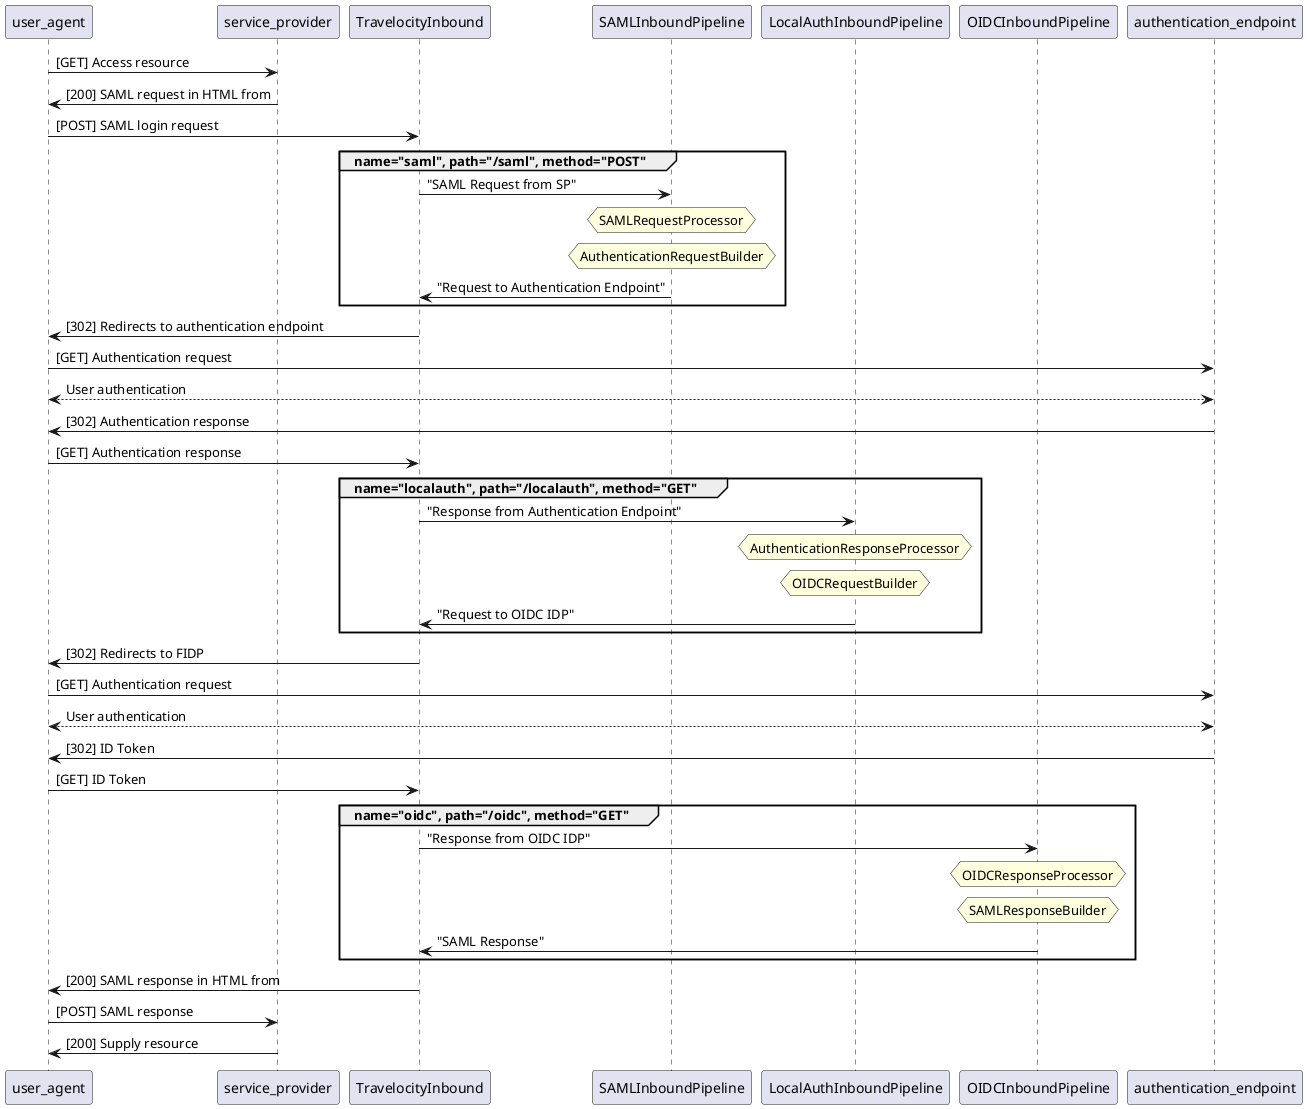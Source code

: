 @startuml

participant user_agent
participant service_provider
participant TravelocityInbound
participant SAMLInboundPipeline
participant LocalAuthInboundPipeline
participant OIDCInboundPipeline
participant authentication_endpoint

user_agent -> service_provider : [GET] Access resource
service_provider -> user_agent : [200] SAML request in HTML from
user_agent -> TravelocityInbound : [POST] SAML login request

group name="saml", path="/saml", method="POST"
    TravelocityInbound -> SAMLInboundPipeline : "SAML Request from SP"
    hnote over SAMLInboundPipeline : SAMLRequestProcessor
    hnote over SAMLInboundPipeline : AuthenticationRequestBuilder
    SAMLInboundPipeline -> TravelocityInbound : "Request to Authentication Endpoint"
end

TravelocityInbound -> user_agent : [302] Redirects to authentication endpoint
user_agent -> authentication_endpoint : [GET] Authentication request
authentication_endpoint <--> user_agent : User authentication
authentication_endpoint -> user_agent : [302] Authentication response
user_agent -> TravelocityInbound : [GET] Authentication response

group name="localauth", path="/localauth", method="GET"
    TravelocityInbound -> LocalAuthInboundPipeline : "Response from Authentication Endpoint"
    hnote over LocalAuthInboundPipeline : AuthenticationResponseProcessor
    hnote over LocalAuthInboundPipeline : OIDCRequestBuilder
    LocalAuthInboundPipeline -> TravelocityInbound : "Request to OIDC IDP"
end

TravelocityInbound -> user_agent : [302] Redirects to FIDP
user_agent -> authentication_endpoint : [GET] Authentication request
authentication_endpoint <--> user_agent : User authentication
authentication_endpoint -> user_agent : [302] ID Token
user_agent -> TravelocityInbound : [GET] ID Token

group name="oidc", path="/oidc", method="GET"
    TravelocityInbound -> OIDCInboundPipeline : "Response from OIDC IDP"
    hnote over OIDCInboundPipeline : OIDCResponseProcessor
    hnote over OIDCInboundPipeline : SAMLResponseBuilder
    OIDCInboundPipeline -> TravelocityInbound : "SAML Response"
end

TravelocityInbound -> user_agent : [200] SAML response in HTML from
user_agent -> service_provider : [POST] SAML response
service_provider -> user_agent : [200] Supply resource

@enduml